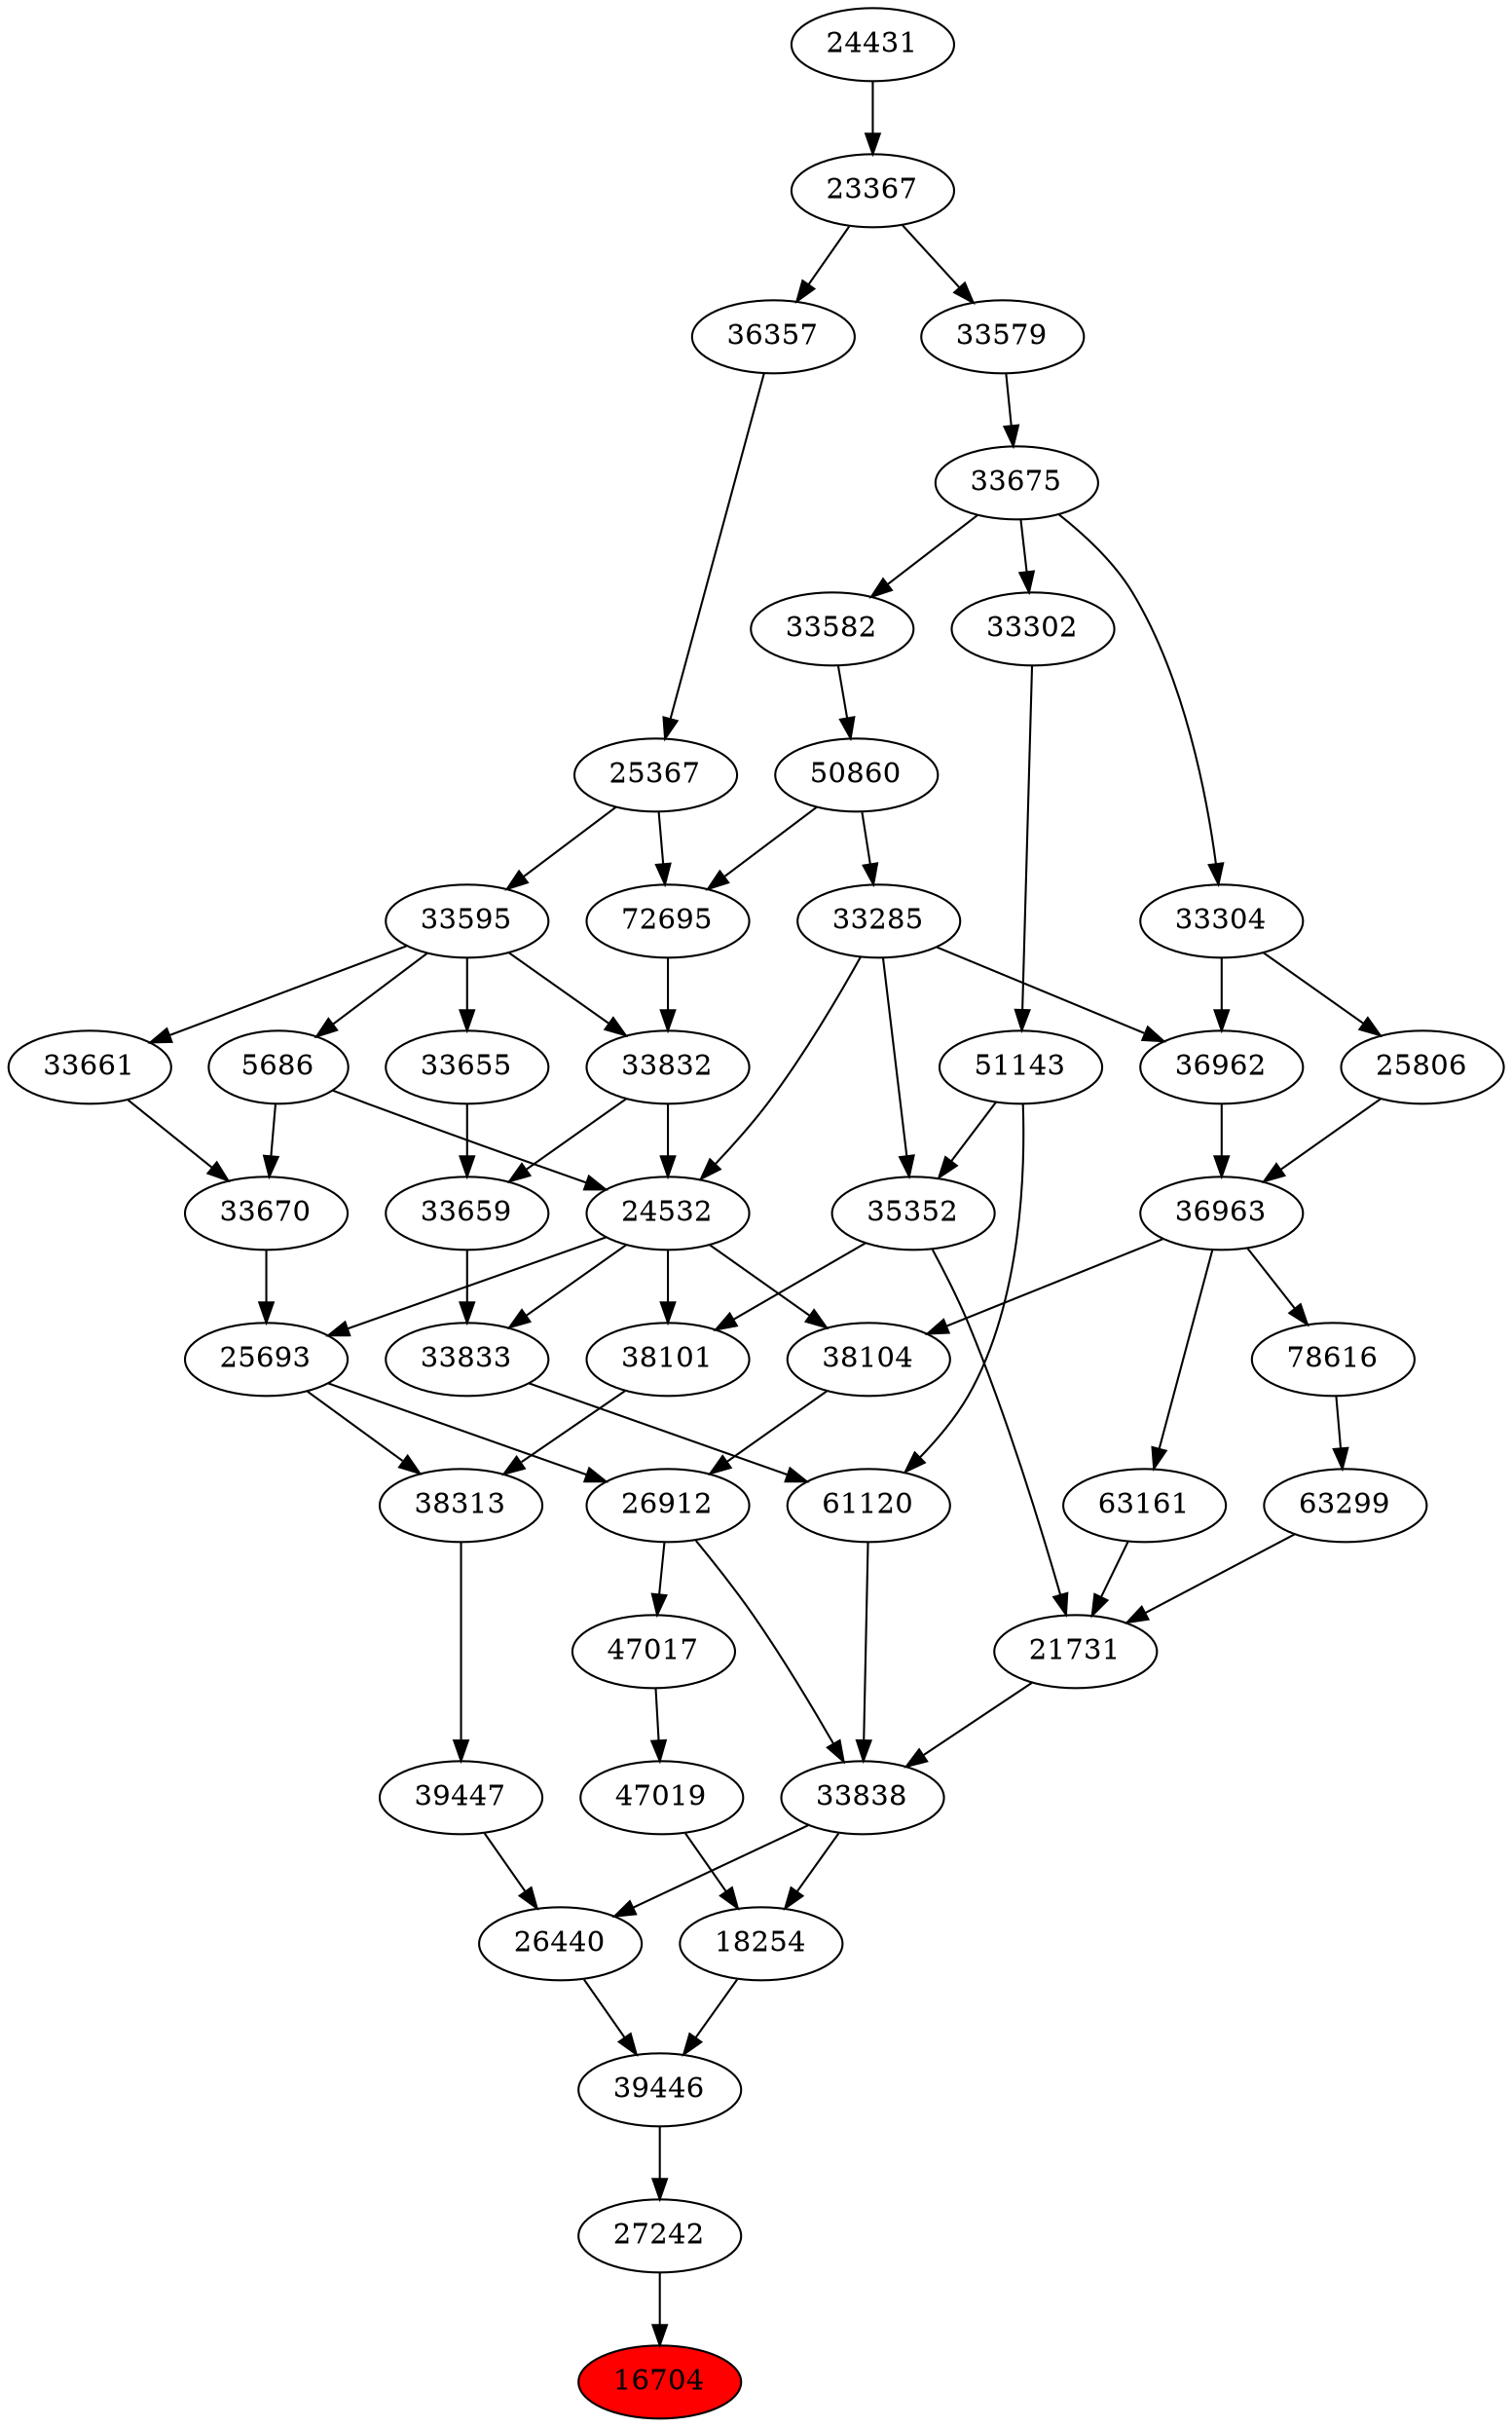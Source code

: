 strict digraph{ 
16704 [label="16704" fillcolor=red style=filled]
27242 -> 16704
27242 [label="27242"]
39446 -> 27242
39446 [label="39446"]
26440 -> 39446
18254 -> 39446
26440 [label="26440"]
33838 -> 26440
39447 -> 26440
18254 [label="18254"]
47019 -> 18254
33838 -> 18254
33838 [label="33838"]
21731 -> 33838
26912 -> 33838
61120 -> 33838
39447 [label="39447"]
38313 -> 39447
47019 [label="47019"]
47017 -> 47019
21731 [label="21731"]
35352 -> 21731
63161 -> 21731
63299 -> 21731
26912 [label="26912"]
38104 -> 26912
25693 -> 26912
61120 [label="61120"]
51143 -> 61120
33833 -> 61120
38313 [label="38313"]
25693 -> 38313
38101 -> 38313
47017 [label="47017"]
26912 -> 47017
35352 [label="35352"]
33285 -> 35352
51143 -> 35352
63161 [label="63161"]
36963 -> 63161
63299 [label="63299"]
78616 -> 63299
38104 [label="38104"]
24532 -> 38104
36963 -> 38104
25693 [label="25693"]
24532 -> 25693
33670 -> 25693
51143 [label="51143"]
33302 -> 51143
33833 [label="33833"]
33659 -> 33833
24532 -> 33833
38101 [label="38101"]
24532 -> 38101
35352 -> 38101
33285 [label="33285"]
50860 -> 33285
36963 [label="36963"]
36962 -> 36963
25806 -> 36963
78616 [label="78616"]
36963 -> 78616
24532 [label="24532"]
33285 -> 24532
5686 -> 24532
33832 -> 24532
33670 [label="33670"]
5686 -> 33670
33661 -> 33670
33302 [label="33302"]
33675 -> 33302
33659 [label="33659"]
33655 -> 33659
33832 -> 33659
50860 [label="50860"]
33582 -> 50860
36962 [label="36962"]
33285 -> 36962
33304 -> 36962
25806 [label="25806"]
33304 -> 25806
5686 [label="5686"]
33595 -> 5686
33832 [label="33832"]
72695 -> 33832
33595 -> 33832
33661 [label="33661"]
33595 -> 33661
33675 [label="33675"]
33579 -> 33675
33655 [label="33655"]
33595 -> 33655
33582 [label="33582"]
33675 -> 33582
33304 [label="33304"]
33675 -> 33304
33595 [label="33595"]
25367 -> 33595
72695 [label="72695"]
50860 -> 72695
25367 -> 72695
33579 [label="33579"]
23367 -> 33579
25367 [label="25367"]
36357 -> 25367
23367 [label="23367"]
24431 -> 23367
36357 [label="36357"]
23367 -> 36357
24431 [label="24431"]
}